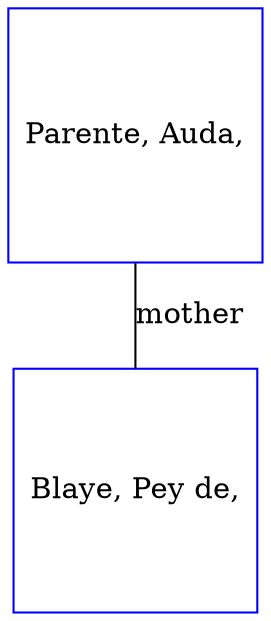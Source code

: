 digraph D {
    edge [dir=none];    node [shape=box];    "009470"   [label="Blaye, Pey de,", shape=box, regular=1, color="blue"] ;
"009471"   [label="Parente, Auda,", shape=box, regular=1, color="blue"] ;
009471->009470 [label="mother",arrowsize=0.0]; 
}